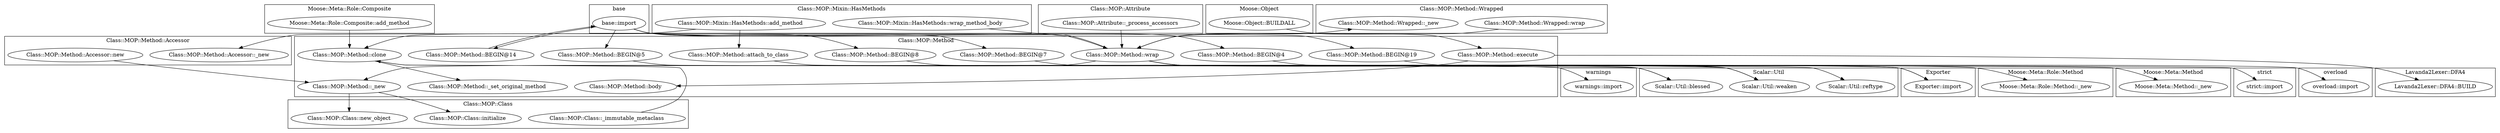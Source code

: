 digraph {
graph [overlap=false]
subgraph cluster_Class_MOP_Method_Accessor {
	label="Class::MOP::Method::Accessor";
	"Class::MOP::Method::Accessor::_new";
	"Class::MOP::Method::Accessor::new";
}
subgraph cluster_Moose_Meta_Role_Composite {
	label="Moose::Meta::Role::Composite";
	"Moose::Meta::Role::Composite::add_method";
}
subgraph cluster_warnings {
	label="warnings";
	"warnings::import";
}
subgraph cluster_base {
	label="base";
	"base::import";
}
subgraph cluster_strict {
	label="strict";
	"strict::import";
}
subgraph cluster_Class_MOP_Class {
	label="Class::MOP::Class";
	"Class::MOP::Class::_immutable_metaclass";
	"Class::MOP::Class::initialize";
	"Class::MOP::Class::new_object";
}
subgraph cluster_Class_MOP_Mixin_HasMethods {
	label="Class::MOP::Mixin::HasMethods";
	"Class::MOP::Mixin::HasMethods::add_method";
	"Class::MOP::Mixin::HasMethods::wrap_method_body";
}
subgraph cluster_Moose_Meta_Role_Method {
	label="Moose::Meta::Role::Method";
	"Moose::Meta::Role::Method::_new";
}
subgraph cluster_Moose_Meta_Method {
	label="Moose::Meta::Method";
	"Moose::Meta::Method::_new";
}
subgraph cluster_Exporter {
	label="Exporter";
	"Exporter::import";
}
subgraph cluster_Lavanda2Lexer_DFA4 {
	label="Lavanda2Lexer::DFA4";
	"Lavanda2Lexer::DFA4::BUILD";
}
subgraph cluster_Class_MOP_Attribute {
	label="Class::MOP::Attribute";
	"Class::MOP::Attribute::_process_accessors";
}
subgraph cluster_Moose_Object {
	label="Moose::Object";
	"Moose::Object::BUILDALL";
}
subgraph cluster_overload {
	label="overload";
	"overload::import";
}
subgraph cluster_Scalar_Util {
	label="Scalar::Util";
	"Scalar::Util::reftype";
	"Scalar::Util::blessed";
	"Scalar::Util::weaken";
}
subgraph cluster_Class_MOP_Method_Wrapped {
	label="Class::MOP::Method::Wrapped";
	"Class::MOP::Method::Wrapped::wrap";
	"Class::MOP::Method::Wrapped::_new";
}
subgraph cluster_Class_MOP_Method {
	label="Class::MOP::Method";
	"Class::MOP::Method::BEGIN@5";
	"Class::MOP::Method::clone";
	"Class::MOP::Method::body";
	"Class::MOP::Method::_new";
	"Class::MOP::Method::BEGIN@7";
	"Class::MOP::Method::attach_to_class";
	"Class::MOP::Method::wrap";
	"Class::MOP::Method::BEGIN@14";
	"Class::MOP::Method::BEGIN@4";
	"Class::MOP::Method::BEGIN@19";
	"Class::MOP::Method::BEGIN@8";
	"Class::MOP::Method::execute";
	"Class::MOP::Method::_set_original_method";
}
"Class::MOP::Attribute::_process_accessors" -> "Class::MOP::Method::wrap";
"Class::MOP::Method::Wrapped::wrap" -> "Class::MOP::Method::wrap";
"Class::MOP::Mixin::HasMethods::wrap_method_body" -> "Class::MOP::Method::wrap";
"base::import" -> "Class::MOP::Method::BEGIN@14";
"Class::MOP::Method::BEGIN@8" -> "Exporter::import";
"Class::MOP::Method::BEGIN@7" -> "Exporter::import";
"base::import" -> "Class::MOP::Method::BEGIN@8";
"Class::MOP::Method::wrap" -> "Scalar::Util::blessed";
"Class::MOP::Method::clone" -> "Scalar::Util::blessed";
"Class::MOP::Method::wrap" -> "Class::MOP::Method::_new";
"Class::MOP::Method::Accessor::new" -> "Class::MOP::Method::_new";
"Class::MOP::Method::BEGIN@14" -> "base::import";
"Class::MOP::Method::BEGIN@19" -> "overload::import";
"base::import" -> "Class::MOP::Method::BEGIN@5";
"Class::MOP::Method::BEGIN@5" -> "warnings::import";
"Class::MOP::Method::_new" -> "Class::MOP::Class::new_object";
"Class::MOP::Method::_new" -> "Class::MOP::Class::initialize";
"Class::MOP::Mixin::HasMethods::add_method" -> "Class::MOP::Method::attach_to_class";
"Class::MOP::Method::BEGIN@4" -> "strict::import";
"Class::MOP::Method::wrap" -> "Class::MOP::Method::Wrapped::_new";
"Moose::Meta::Role::Composite::add_method" -> "Class::MOP::Method::clone";
"Class::MOP::Mixin::HasMethods::add_method" -> "Class::MOP::Method::clone";
"Class::MOP::Class::_immutable_metaclass" -> "Class::MOP::Method::clone";
"Class::MOP::Method::wrap" -> "Class::MOP::Method::Accessor::_new";
"base::import" -> "Class::MOP::Method::BEGIN@19";
"Class::MOP::Method::execute" -> "Lavanda2Lexer::DFA4::BUILD";
"Class::MOP::Method::wrap" -> "Moose::Meta::Method::_new";
"Moose::Object::BUILDALL" -> "Class::MOP::Method::execute";
"Class::MOP::Method::wrap" -> "Moose::Meta::Role::Method::_new";
"Class::MOP::Method::wrap" -> "Scalar::Util::weaken";
"Class::MOP::Method::attach_to_class" -> "Scalar::Util::weaken";
"Class::MOP::Method::wrap" -> "Scalar::Util::reftype";
"base::import" -> "Class::MOP::Method::BEGIN@7";
"base::import" -> "Class::MOP::Method::BEGIN@4";
"Class::MOP::Method::clone" -> "Class::MOP::Method::_set_original_method";
"Class::MOP::Method::execute" -> "Class::MOP::Method::body";
}
